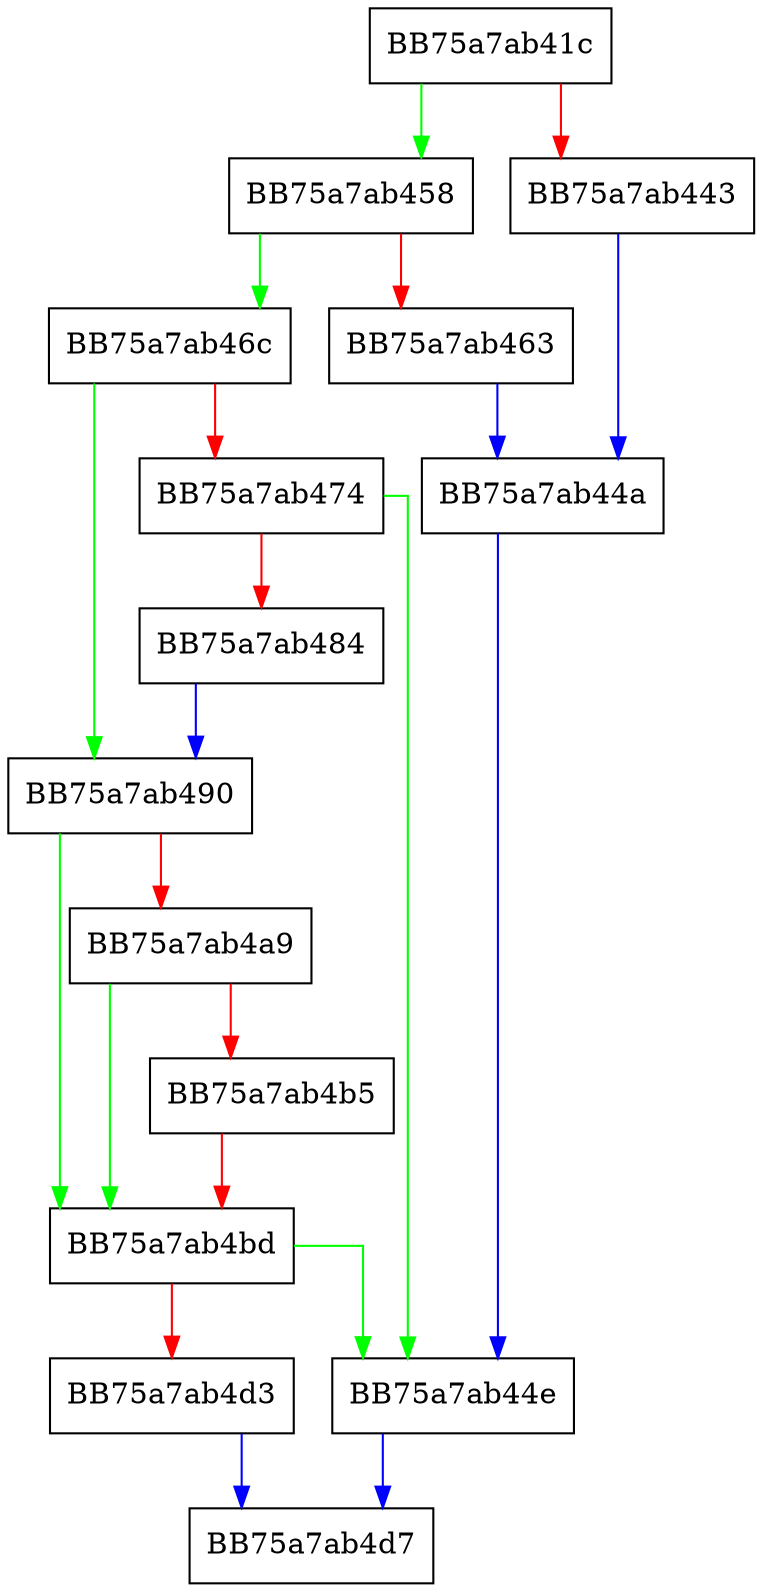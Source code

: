digraph __acrt_stdio_flush_and_write_narrow_nolock {
  node [shape="box"];
  graph [splines=ortho];
  BB75a7ab41c -> BB75a7ab458 [color="green"];
  BB75a7ab41c -> BB75a7ab443 [color="red"];
  BB75a7ab443 -> BB75a7ab44a [color="blue"];
  BB75a7ab44a -> BB75a7ab44e [color="blue"];
  BB75a7ab44e -> BB75a7ab4d7 [color="blue"];
  BB75a7ab458 -> BB75a7ab46c [color="green"];
  BB75a7ab458 -> BB75a7ab463 [color="red"];
  BB75a7ab463 -> BB75a7ab44a [color="blue"];
  BB75a7ab46c -> BB75a7ab490 [color="green"];
  BB75a7ab46c -> BB75a7ab474 [color="red"];
  BB75a7ab474 -> BB75a7ab44e [color="green"];
  BB75a7ab474 -> BB75a7ab484 [color="red"];
  BB75a7ab484 -> BB75a7ab490 [color="blue"];
  BB75a7ab490 -> BB75a7ab4bd [color="green"];
  BB75a7ab490 -> BB75a7ab4a9 [color="red"];
  BB75a7ab4a9 -> BB75a7ab4bd [color="green"];
  BB75a7ab4a9 -> BB75a7ab4b5 [color="red"];
  BB75a7ab4b5 -> BB75a7ab4bd [color="red"];
  BB75a7ab4bd -> BB75a7ab44e [color="green"];
  BB75a7ab4bd -> BB75a7ab4d3 [color="red"];
  BB75a7ab4d3 -> BB75a7ab4d7 [color="blue"];
}